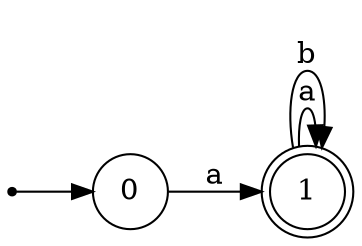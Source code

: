 digraph mon_auto1{
	rankdir=LR;

	// States 2
	node [shape = point]; __Qi0__; // Etat initial 
	node [shape = circle]; Q0[label=0];
	node [shape = doublecircle]; Q1[label=1];

	// Transitions

	// Etats initiaux
	__Qi0__ -> Q0
	Q0 -> Q1 [label=a];
	Q1 -> Q1 [label=a];
	Q1 -> Q1 [label=b];
}